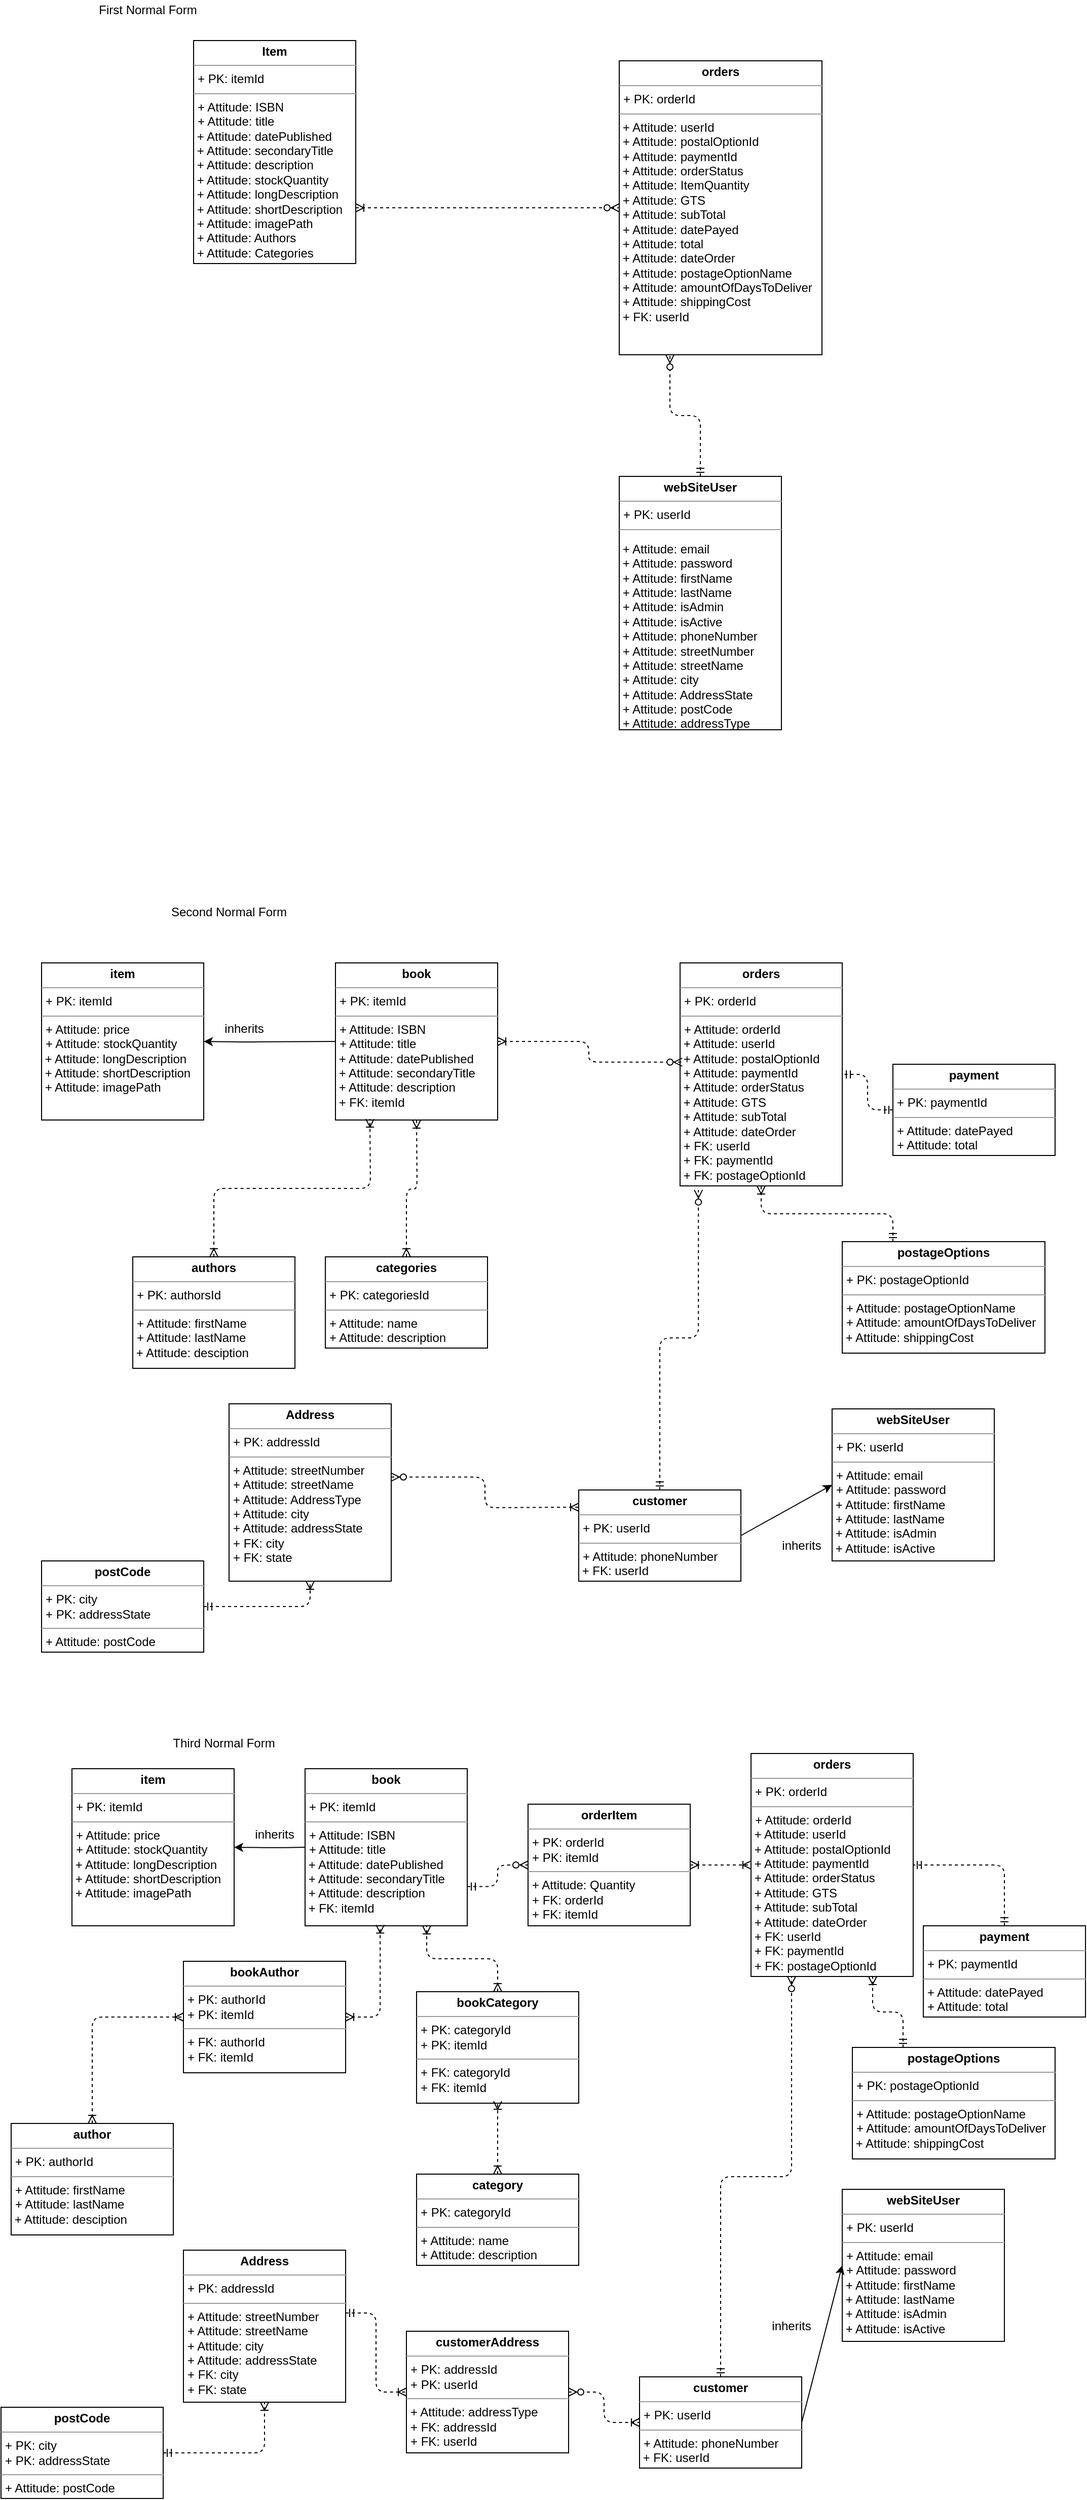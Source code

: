 <mxfile version="10.6.0"><diagram name="Page-1" id="2ca16b54-16f6-2749-3443-fa8db7711227"><mxGraphModel dx="1204" dy="1580" grid="1" gridSize="10" guides="1" tooltips="1" connect="1" arrows="1" fold="1" page="1" pageScale="1" pageWidth="1100" pageHeight="850" background="#ffffff" math="0" shadow="0"><root><mxCell id="0"/><mxCell id="1" parent="0"/><mxCell id="viHj2WIHtbkdUubzyHiE-12" value="&lt;p style=&quot;margin: 0px ; margin-top: 4px ; text-align: center&quot;&gt;&lt;b&gt;Item&lt;/b&gt;&lt;/p&gt;&lt;hr size=&quot;1&quot;&gt;&lt;p style=&quot;margin: 0px ; margin-left: 4px&quot;&gt;+ PK: itemId&lt;/p&gt;&lt;hr size=&quot;1&quot;&gt;&lt;p style=&quot;margin: 0px ; margin-left: 4px&quot;&gt;+ Attitude: ISBN&lt;/p&gt;&lt;p style=&quot;margin: 0px ; margin-left: 4px&quot;&gt;&lt;span&gt;+ Attitude: title&lt;/span&gt;&lt;/p&gt;&amp;nbsp;+ Attitude: datePublished&lt;br&gt;&amp;nbsp;+ Attitude: secondaryTitle&lt;br&gt;&lt;span&gt;&amp;nbsp;+ Attitude: description&lt;br&gt;&lt;/span&gt;&lt;span&gt;&amp;nbsp;+ Attitude: stockQuantity&lt;/span&gt;&lt;span&gt;&lt;br&gt;&lt;/span&gt;&amp;nbsp;+ Attitude: longDescription&lt;br&gt;&amp;nbsp;+ Attitude: shortDescription&lt;br&gt;&amp;nbsp;+ Attitude: imagePath&lt;span&gt;&lt;br&gt;&lt;/span&gt;&lt;span&gt;&amp;nbsp;+ Attitude: Authors&lt;br&gt;&amp;nbsp;+ Attitude: Categories&lt;br&gt;&lt;/span&gt;&amp;nbsp;&lt;br&gt;" style="verticalAlign=top;align=left;overflow=fill;fontSize=12;fontFamily=Helvetica;html=1;" parent="1" vertex="1"><mxGeometry x="220" y="-780" width="160" height="220" as="geometry"/></mxCell><mxCell id="viHj2WIHtbkdUubzyHiE-16" value="&lt;p style=&quot;margin: 0px ; margin-top: 4px ; text-align: center&quot;&gt;&lt;b&gt;webSiteUser&lt;/b&gt;&lt;br&gt;&lt;/p&gt;&lt;hr size=&quot;1&quot;&gt;&lt;p style=&quot;margin: 0px ; margin-left: 4px&quot;&gt;+ PK: userId&lt;/p&gt;&lt;hr size=&quot;1&quot;&gt;&lt;p&gt;&lt;/p&gt;&lt;div&gt;&lt;b&gt;&amp;nbsp;&lt;/b&gt;+ Attitude: email&lt;/div&gt;&lt;div&gt;&amp;nbsp;+ Attitude: password&lt;/div&gt;&lt;div&gt;&amp;nbsp;+ Attitude: firstName&lt;/div&gt;&lt;div&gt;&amp;nbsp;+ Attitude: lastName&lt;/div&gt;&lt;div&gt;&amp;nbsp;+ Attitude: isAdmin&lt;/div&gt;&lt;div&gt;&amp;nbsp;+ Attitude: isActive&lt;/div&gt;&lt;div&gt;&amp;nbsp;+ Attitude: phoneNumber&lt;/div&gt;&lt;div&gt;&amp;nbsp;+ Attitude: streetNumber&lt;/div&gt;&lt;div&gt;&amp;nbsp;+ Attitude: streetName&lt;/div&gt;&lt;div&gt;&amp;nbsp;+ Attitude: city&lt;/div&gt;&lt;div&gt;&amp;nbsp;+ Attitude: AddressState&lt;/div&gt;&lt;div&gt;&amp;nbsp;+ Attitude: postCode&lt;/div&gt;&lt;div&gt;&amp;nbsp;+ Attitude: addressType&lt;/div&gt;" style="verticalAlign=top;align=left;overflow=fill;fontSize=12;fontFamily=Helvetica;html=1;" parent="1" vertex="1"><mxGeometry x="640" y="-350" width="160" height="250" as="geometry"/></mxCell><mxCell id="viHj2WIHtbkdUubzyHiE-21" value="&lt;p style=&quot;margin: 0px ; margin-top: 4px ; text-align: center&quot;&gt;&lt;b&gt;orders&lt;/b&gt;&lt;/p&gt;&lt;hr size=&quot;1&quot;&gt;&lt;p style=&quot;margin: 0px ; margin-left: 4px&quot;&gt;+ PK: orderId&lt;/p&gt;&lt;hr size=&quot;1&quot;&gt;&lt;p style=&quot;margin: 0px ; margin-left: 4px&quot;&gt;&lt;/p&gt;&lt;div&gt;&amp;nbsp;&lt;span&gt;+ Attitude: userId&lt;/span&gt;&lt;/div&gt;&lt;div&gt;&amp;nbsp;+ Attitude: postalOptionId&lt;/div&gt;&lt;div&gt;&amp;nbsp;+ Attitude: paymentId&amp;nbsp;&lt;/div&gt;&lt;div&gt;&amp;nbsp;+ Attitude: orderStatus&lt;/div&gt;&lt;div&gt;&amp;nbsp;+ Attitude: ItemQuantity&lt;/div&gt;&lt;div&gt;&amp;nbsp;+ Attitude: GTS&lt;/div&gt;&lt;div&gt;&amp;nbsp;+ Attitude: subTotal&lt;/div&gt;&lt;div&gt;&lt;span&gt;&amp;nbsp;+ Attitude: datePayed&lt;/span&gt;&lt;/div&gt;&lt;div&gt;&lt;span&gt;&amp;nbsp;+ Attitude: total&lt;/span&gt;&lt;/div&gt;&lt;div&gt;&amp;nbsp;+ Attitude: dateOrder&lt;/div&gt;&lt;div&gt;&amp;nbsp;+ Attitude: postageOptionName&lt;/div&gt;&lt;div&gt;&amp;nbsp;+ Attitude: amountOfDaysToDeliver&lt;/div&gt;&lt;div&gt;&amp;nbsp;+ Attitude: shippingCost&lt;/div&gt;&lt;div&gt;&amp;nbsp;+ FK: userId&lt;/div&gt;&lt;br&gt;" style="verticalAlign=top;align=left;overflow=fill;fontSize=12;fontFamily=Helvetica;html=1;" parent="1" vertex="1"><mxGeometry x="640" y="-760" width="200" height="290" as="geometry"/></mxCell><mxCell id="viHj2WIHtbkdUubzyHiE-30" style="edgeStyle=orthogonalEdgeStyle;html=1;dashed=1;labelBackgroundColor=none;startArrow=ERmandOne;endArrow=ERzeroToMany;fontFamily=Verdana;fontSize=12;align=left;entryX=0.25;entryY=1;entryDx=0;entryDy=0;exitX=0.5;exitY=0;exitDx=0;exitDy=0;endFill=1;startFill=0;" parent="1" source="viHj2WIHtbkdUubzyHiE-16" target="viHj2WIHtbkdUubzyHiE-21" edge="1"><mxGeometry relative="1" as="geometry"><mxPoint x="555" y="-475" as="sourcePoint"/><mxPoint x="745" y="-505" as="targetPoint"/></mxGeometry></mxCell><mxCell id="viHj2WIHtbkdUubzyHiE-36" style="edgeStyle=orthogonalEdgeStyle;html=1;dashed=1;labelBackgroundColor=none;startArrow=ERoneToMany;endArrow=ERzeroToMany;fontFamily=Verdana;fontSize=12;align=left;entryX=0;entryY=0.5;entryDx=0;entryDy=0;exitX=1;exitY=0.75;exitDx=0;exitDy=0;startFill=0;endFill=1;" parent="1" source="viHj2WIHtbkdUubzyHiE-12" target="viHj2WIHtbkdUubzyHiE-21" edge="1"><mxGeometry relative="1" as="geometry"><mxPoint x="350" y="-310" as="sourcePoint"/><mxPoint x="540" y="-340" as="targetPoint"/></mxGeometry></mxCell><mxCell id="viHj2WIHtbkdUubzyHiE-45" value="First Normal Form" style="text;html=1;strokeColor=none;fillColor=none;align=center;verticalAlign=middle;whiteSpace=wrap;rounded=0;" parent="1" vertex="1"><mxGeometry x="70" y="-820" width="210" height="20" as="geometry"/></mxCell><mxCell id="viHj2WIHtbkdUubzyHiE-51" value="Second Normal Form" style="text;html=1;strokeColor=none;fillColor=none;align=center;verticalAlign=middle;whiteSpace=wrap;rounded=0;" parent="1" vertex="1"><mxGeometry x="150" y="70" width="210" height="20" as="geometry"/></mxCell><mxCell id="viHj2WIHtbkdUubzyHiE-78" style="edgeStyle=orthogonalEdgeStyle;html=1;dashed=1;labelBackgroundColor=none;startArrow=ERoneToMany;endArrow=ERoneToMany;fontFamily=Verdana;fontSize=12;align=left;entryX=0.75;entryY=1;entryDx=0;entryDy=0;endFill=0;startFill=0;" parent="1" source="viHj2WIHtbkdUubzyHiE-83" edge="1"><mxGeometry relative="1" as="geometry"><mxPoint x="395" y="685" as="sourcePoint"/><mxPoint x="440" y="285" as="targetPoint"/></mxGeometry></mxCell><mxCell id="viHj2WIHtbkdUubzyHiE-81" value="&lt;p style=&quot;margin: 0px ; margin-top: 4px ; text-align: center&quot;&gt;&lt;b&gt;book&lt;/b&gt;&lt;/p&gt;&lt;hr size=&quot;1&quot;&gt;&lt;p style=&quot;margin: 0px ; margin-left: 4px&quot;&gt;+ PK: itemId&lt;/p&gt;&lt;hr size=&quot;1&quot;&gt;&lt;p style=&quot;margin: 0px ; margin-left: 4px&quot;&gt;+ Attitude: ISBN&lt;/p&gt;&lt;p style=&quot;margin: 0px ; margin-left: 4px&quot;&gt;&lt;span&gt;+ Attitude: title&lt;/span&gt;&lt;/p&gt;&amp;nbsp;+ Attitude: datePublished&lt;br&gt;&amp;nbsp;+ Attitude: secondaryTitle&lt;br&gt;&lt;span&gt;&amp;nbsp;+ Attitude: description&lt;br&gt;&lt;/span&gt;&amp;nbsp;+ FK: itemId&lt;br&gt;" style="verticalAlign=top;align=left;overflow=fill;fontSize=12;fontFamily=Helvetica;html=1;" parent="1" vertex="1"><mxGeometry x="360" y="130" width="160" height="155" as="geometry"/></mxCell><mxCell id="viHj2WIHtbkdUubzyHiE-82" value="&lt;p style=&quot;margin: 0px ; margin-top: 4px ; text-align: center&quot;&gt;&lt;b&gt;authors&lt;/b&gt;&lt;/p&gt;&lt;hr size=&quot;1&quot;&gt;&lt;p style=&quot;margin: 0px ; margin-left: 4px&quot;&gt;+ PK: authorsId&lt;/p&gt;&lt;hr size=&quot;1&quot;&gt;&lt;p style=&quot;margin: 0px ; margin-left: 4px&quot;&gt;+ Attitude: firstName&lt;/p&gt;&lt;p style=&quot;margin: 0px ; margin-left: 4px&quot;&gt;&lt;span&gt;+ Attitude: lastName&lt;/span&gt;&lt;/p&gt;&amp;nbsp;+ Attitude: desciption&lt;br&gt;&lt;br&gt;" style="verticalAlign=top;align=left;overflow=fill;fontSize=12;fontFamily=Helvetica;html=1;" parent="1" vertex="1"><mxGeometry x="160" y="420" width="160" height="110" as="geometry"/></mxCell><mxCell id="viHj2WIHtbkdUubzyHiE-83" value="&lt;p style=&quot;margin: 0px ; margin-top: 4px ; text-align: center&quot;&gt;&lt;b&gt;categories&lt;/b&gt;&lt;/p&gt;&lt;hr size=&quot;1&quot;&gt;&lt;p style=&quot;margin: 0px ; margin-left: 4px&quot;&gt;+ PK: categoriesId&lt;/p&gt;&lt;hr size=&quot;1&quot;&gt;&lt;p style=&quot;margin: 0px ; margin-left: 4px&quot;&gt;+ Attitude: name&lt;/p&gt;&lt;p style=&quot;margin: 0px ; margin-left: 4px&quot;&gt;&lt;span&gt;+ Attitude: description&lt;/span&gt;&lt;/p&gt;&lt;br&gt;" style="verticalAlign=top;align=left;overflow=fill;fontSize=12;fontFamily=Helvetica;html=1;" parent="1" vertex="1"><mxGeometry x="350" y="420" width="160" height="90" as="geometry"/></mxCell><mxCell id="viHj2WIHtbkdUubzyHiE-86" value="&lt;p style=&quot;margin: 0px ; margin-top: 4px ; text-align: center&quot;&gt;&lt;b&gt;postageOptions&lt;/b&gt;&lt;/p&gt;&lt;hr size=&quot;1&quot;&gt;&lt;p style=&quot;margin: 0px ; margin-left: 4px&quot;&gt;+ PK: postageOptionId&lt;/p&gt;&lt;hr size=&quot;1&quot;&gt;&lt;p style=&quot;margin: 0px ; margin-left: 4px&quot;&gt;+ Attitude: postageOptionName&lt;/p&gt;&lt;p style=&quot;margin: 0px ; margin-left: 4px&quot;&gt;&lt;span&gt;+ Attitude: amountOfDaysToDeliver&lt;/span&gt;&lt;/p&gt;&amp;nbsp;+ Attitude: shippingCost&lt;br&gt;" style="verticalAlign=top;align=left;overflow=fill;fontSize=12;fontFamily=Helvetica;html=1;" parent="1" vertex="1"><mxGeometry x="860" y="405" width="200" height="110" as="geometry"/></mxCell><mxCell id="viHj2WIHtbkdUubzyHiE-87" value="&lt;p style=&quot;margin: 0px ; margin-top: 4px ; text-align: center&quot;&gt;&lt;b&gt;postCode&lt;/b&gt;&lt;/p&gt;&lt;hr size=&quot;1&quot;&gt;&lt;p style=&quot;margin: 0px ; margin-left: 4px&quot;&gt;+ PK: city&lt;/p&gt;&lt;p style=&quot;margin: 0px ; margin-left: 4px&quot;&gt;+ PK: addressState&lt;/p&gt;&lt;hr size=&quot;1&quot;&gt;&lt;p style=&quot;margin: 0px ; margin-left: 4px&quot;&gt;+ Attitude: postCode&lt;/p&gt;&lt;br&gt;" style="verticalAlign=top;align=left;overflow=fill;fontSize=12;fontFamily=Helvetica;html=1;" parent="1" vertex="1"><mxGeometry x="70" y="720" width="160" height="90" as="geometry"/></mxCell><mxCell id="viHj2WIHtbkdUubzyHiE-88" value="&lt;p style=&quot;margin: 0px ; margin-top: 4px ; text-align: center&quot;&gt;&lt;b&gt;Address&lt;/b&gt;&lt;/p&gt;&lt;hr size=&quot;1&quot;&gt;&lt;p style=&quot;margin: 0px ; margin-left: 4px&quot;&gt;+ PK: addressId&lt;/p&gt;&lt;hr size=&quot;1&quot;&gt;&lt;p style=&quot;margin: 0px ; margin-left: 4px&quot;&gt;+ Attitude: streetNumber&lt;/p&gt;&lt;p style=&quot;margin: 0px ; margin-left: 4px&quot;&gt;&lt;span&gt;+ Attitude: streetName&lt;/span&gt;&lt;/p&gt;&lt;p style=&quot;margin: 0px ; margin-left: 4px&quot;&gt;&lt;span&gt;+ Attitude: AddressType&lt;/span&gt;&lt;/p&gt;&lt;p style=&quot;margin: 0px ; margin-left: 4px&quot;&gt;&lt;span&gt;+ Attitude: city&lt;/span&gt;&lt;/p&gt;&lt;p style=&quot;margin: 0px ; margin-left: 4px&quot;&gt;&lt;span&gt;+ Attitude: addressState&lt;/span&gt;&lt;/p&gt;&lt;p style=&quot;margin: 0px ; margin-left: 4px&quot;&gt;&lt;span&gt;+ FK: city&lt;/span&gt;&lt;/p&gt;&lt;p style=&quot;margin: 0px ; margin-left: 4px&quot;&gt;&lt;span&gt;+ FK: state&lt;/span&gt;&lt;/p&gt;&lt;p&gt;&lt;span&gt;&lt;br&gt;&lt;/span&gt;&lt;/p&gt;&lt;br&gt;" style="verticalAlign=top;align=left;overflow=fill;fontSize=12;fontFamily=Helvetica;html=1;" parent="1" vertex="1"><mxGeometry x="255" y="565" width="160" height="175" as="geometry"/></mxCell><mxCell id="viHj2WIHtbkdUubzyHiE-89" value="&lt;p style=&quot;margin: 0px ; margin-top: 4px ; text-align: center&quot;&gt;&lt;b&gt;orders&lt;/b&gt;&lt;/p&gt;&lt;hr size=&quot;1&quot;&gt;&lt;p style=&quot;margin: 0px ; margin-left: 4px&quot;&gt;+ PK: orderId&lt;/p&gt;&lt;hr size=&quot;1&quot;&gt;&lt;p style=&quot;margin: 0px ; margin-left: 4px&quot;&gt;+ Attitude: orderId&lt;/p&gt;&amp;nbsp;+ Attitude:&amp;nbsp;&lt;span&gt;userId&lt;br&gt;&amp;nbsp;+ Attitude: postalOptionId&lt;br&gt;&lt;/span&gt;&amp;nbsp;+ Attitude:&amp;nbsp;paymentId&amp;nbsp;&lt;span&gt;&lt;br&gt;&lt;/span&gt;&lt;span&gt;&amp;nbsp;+ Attitude: orderStatus&lt;/span&gt;&lt;span&gt;&lt;br&gt;&lt;/span&gt;&amp;nbsp;+ Attitude: GTS&lt;br&gt;&amp;nbsp;+ Attitude: subTotal&lt;br&gt;&lt;span&gt;&amp;nbsp;+ Attitude: dateOrder&lt;br&gt;&lt;/span&gt;&amp;nbsp;+ FK: userId&lt;br&gt;&amp;nbsp;+ FK: paymentId&lt;br&gt;&amp;nbsp;+ FK: postageOptionId&lt;br&gt;" style="verticalAlign=top;align=left;overflow=fill;fontSize=12;fontFamily=Helvetica;html=1;" parent="1" vertex="1"><mxGeometry x="700" y="130" width="160" height="220" as="geometry"/></mxCell><mxCell id="viHj2WIHtbkdUubzyHiE-93" style="edgeStyle=orthogonalEdgeStyle;html=1;dashed=1;labelBackgroundColor=none;startArrow=ERmandOne;endArrow=ERzeroToMany;fontFamily=Verdana;fontSize=12;align=left;entryX=0.113;entryY=1.018;entryDx=0;entryDy=0;exitX=0.5;exitY=0;exitDx=0;exitDy=0;endFill=1;startFill=0;entryPerimeter=0;" parent="1" source="viHj2WIHtbkdUubzyHiE-163" target="viHj2WIHtbkdUubzyHiE-89" edge="1"><mxGeometry relative="1" as="geometry"><mxPoint x="680" y="625" as="sourcePoint"/><mxPoint x="800" y="335" as="targetPoint"/></mxGeometry></mxCell><mxCell id="viHj2WIHtbkdUubzyHiE-95" style="edgeStyle=orthogonalEdgeStyle;html=1;dashed=1;labelBackgroundColor=none;startArrow=ERoneToMany;endArrow=ERoneToMany;fontFamily=Verdana;fontSize=12;align=left;exitX=0.5;exitY=0;exitDx=0;exitDy=0;entryX=0.463;entryY=0.994;entryDx=0;entryDy=0;entryPerimeter=0;startFill=0;endFill=0;" parent="1" source="viHj2WIHtbkdUubzyHiE-82" edge="1"><mxGeometry relative="1" as="geometry"><mxPoint x="200" y="355" as="sourcePoint"/><mxPoint x="394" y="284" as="targetPoint"/></mxGeometry></mxCell><mxCell id="viHj2WIHtbkdUubzyHiE-96" style="edgeStyle=orthogonalEdgeStyle;html=1;dashed=1;labelBackgroundColor=none;startArrow=ERmandOne;endArrow=ERoneToMany;fontFamily=Verdana;fontSize=12;align=left;exitX=1;exitY=0.5;exitDx=0;exitDy=0;entryX=0.5;entryY=1;entryDx=0;entryDy=0;endFill=0;" parent="1" source="viHj2WIHtbkdUubzyHiE-87" target="viHj2WIHtbkdUubzyHiE-88" edge="1"><mxGeometry relative="1" as="geometry"><mxPoint x="400" y="605" as="sourcePoint"/><mxPoint x="590" y="575" as="targetPoint"/></mxGeometry></mxCell><mxCell id="viHj2WIHtbkdUubzyHiE-97" style="edgeStyle=orthogonalEdgeStyle;html=1;dashed=1;labelBackgroundColor=none;startArrow=ERzeroToMany;endArrow=ERoneToMany;fontFamily=Verdana;fontSize=12;align=left;exitX=1;exitY=0.413;exitDx=0;exitDy=0;exitPerimeter=0;startFill=1;endFill=0;" parent="1" source="viHj2WIHtbkdUubzyHiE-88" edge="1"><mxGeometry relative="1" as="geometry"><mxPoint x="610" y="790" as="sourcePoint"/><mxPoint x="600" y="667" as="targetPoint"/></mxGeometry></mxCell><mxCell id="viHj2WIHtbkdUubzyHiE-99" style="edgeStyle=orthogonalEdgeStyle;html=1;dashed=1;labelBackgroundColor=none;startArrow=ERoneToMany;endArrow=ERzeroToMany;fontFamily=Verdana;fontSize=12;align=left;entryX=0.013;entryY=0.445;entryDx=0;entryDy=0;startFill=0;endFill=1;entryPerimeter=0;" parent="1" source="viHj2WIHtbkdUubzyHiE-81" target="viHj2WIHtbkdUubzyHiE-89" edge="1"><mxGeometry relative="1" as="geometry"><mxPoint x="530" y="225" as="sourcePoint"/><mxPoint x="810" y="204" as="targetPoint"/></mxGeometry></mxCell><mxCell id="viHj2WIHtbkdUubzyHiE-100" style="edgeStyle=orthogonalEdgeStyle;html=1;dashed=1;labelBackgroundColor=none;startArrow=ERmandOne;endArrow=ERoneToMany;fontFamily=Verdana;fontSize=12;align=left;entryX=0.5;entryY=1;entryDx=0;entryDy=0;exitX=0.25;exitY=0;exitDx=0;exitDy=0;startFill=0;" parent="1" source="viHj2WIHtbkdUubzyHiE-86" target="viHj2WIHtbkdUubzyHiE-89" edge="1"><mxGeometry relative="1" as="geometry"><mxPoint x="690" y="635" as="sourcePoint"/><mxPoint x="880" y="335" as="targetPoint"/></mxGeometry></mxCell><mxCell id="viHj2WIHtbkdUubzyHiE-105" value="Third Normal Form" style="text;html=1;strokeColor=none;fillColor=none;align=center;verticalAlign=middle;whiteSpace=wrap;rounded=0;" parent="1" vertex="1"><mxGeometry x="145" y="890" width="210" height="20" as="geometry"/></mxCell><mxCell id="viHj2WIHtbkdUubzyHiE-106" style="edgeStyle=orthogonalEdgeStyle;html=1;dashed=1;labelBackgroundColor=none;startArrow=ERoneToMany;endArrow=ERoneToMany;fontFamily=Verdana;fontSize=12;align=left;entryX=0.75;entryY=1;entryDx=0;entryDy=0;endFill=0;startFill=0;exitX=0.5;exitY=0;exitDx=0;exitDy=0;" parent="1" source="viHj2WIHtbkdUubzyHiE-121" target="viHj2WIHtbkdUubzyHiE-109" edge="1"><mxGeometry relative="1" as="geometry"><mxPoint x="460" y="1270" as="sourcePoint"/><mxPoint x="595" y="1450" as="targetPoint"/></mxGeometry></mxCell><mxCell id="viHj2WIHtbkdUubzyHiE-108" value="&lt;p style=&quot;margin: 0px ; margin-top: 4px ; text-align: center&quot;&gt;&lt;b&gt;item&lt;/b&gt;&lt;/p&gt;&lt;hr size=&quot;1&quot;&gt;&lt;p style=&quot;margin: 0px ; margin-left: 4px&quot;&gt;+ PK: itemId&lt;/p&gt;&lt;hr size=&quot;1&quot;&gt;&lt;p style=&quot;margin: 0px ; margin-left: 4px&quot;&gt;+ Attitude: price&lt;/p&gt;&lt;p style=&quot;margin: 0px ; margin-left: 4px&quot;&gt;&lt;span&gt;+ Attitude: stockQuantity&lt;/span&gt;&lt;/p&gt;&amp;nbsp;+ Attitude: longDescription&lt;br&gt;&amp;nbsp;+ Attitude: shortDescription&lt;br&gt;&lt;span&gt;&amp;nbsp;+ Attitude: imagePath&lt;/span&gt;&lt;br&gt;" style="verticalAlign=top;align=left;overflow=fill;fontSize=12;fontFamily=Helvetica;html=1;" parent="1" vertex="1"><mxGeometry x="100" y="925" width="160" height="155" as="geometry"/></mxCell><mxCell id="viHj2WIHtbkdUubzyHiE-109" value="&lt;p style=&quot;margin: 0px ; margin-top: 4px ; text-align: center&quot;&gt;&lt;b&gt;book&lt;/b&gt;&lt;/p&gt;&lt;hr size=&quot;1&quot;&gt;&lt;p style=&quot;margin: 0px ; margin-left: 4px&quot;&gt;+ PK: itemId&lt;/p&gt;&lt;hr size=&quot;1&quot;&gt;&lt;p style=&quot;margin: 0px ; margin-left: 4px&quot;&gt;+ Attitude: ISBN&lt;/p&gt;&lt;p style=&quot;margin: 0px ; margin-left: 4px&quot;&gt;&lt;span&gt;+ Attitude: title&lt;/span&gt;&lt;/p&gt;&amp;nbsp;+ Attitude: datePublished&lt;br&gt;&amp;nbsp;+ Attitude: secondaryTitle&lt;br&gt;&lt;span&gt;&amp;nbsp;+ Attitude: description&lt;br&gt;&lt;/span&gt;&amp;nbsp;+ FK: itemId&lt;br&gt;" style="verticalAlign=top;align=left;overflow=fill;fontSize=12;fontFamily=Helvetica;html=1;" parent="1" vertex="1"><mxGeometry x="330" y="925" width="160" height="155" as="geometry"/></mxCell><mxCell id="viHj2WIHtbkdUubzyHiE-110" value="&lt;p style=&quot;margin: 0px ; margin-top: 4px ; text-align: center&quot;&gt;&lt;b&gt;author&lt;/b&gt;&lt;/p&gt;&lt;hr size=&quot;1&quot;&gt;&lt;p style=&quot;margin: 0px ; margin-left: 4px&quot;&gt;+ PK: authorId&lt;/p&gt;&lt;hr size=&quot;1&quot;&gt;&lt;p style=&quot;margin: 0px ; margin-left: 4px&quot;&gt;+ Attitude: firstName&lt;/p&gt;&lt;p style=&quot;margin: 0px ; margin-left: 4px&quot;&gt;&lt;span&gt;+ Attitude: lastName&lt;/span&gt;&lt;/p&gt;&amp;nbsp;+ Attitude: desciption&lt;br&gt;&lt;br&gt;" style="verticalAlign=top;align=left;overflow=fill;fontSize=12;fontFamily=Helvetica;html=1;" parent="1" vertex="1"><mxGeometry x="40" y="1275" width="160" height="110" as="geometry"/></mxCell><mxCell id="viHj2WIHtbkdUubzyHiE-111" value="&lt;p style=&quot;margin: 0px ; margin-top: 4px ; text-align: center&quot;&gt;&lt;b&gt;category&lt;/b&gt;&lt;/p&gt;&lt;hr size=&quot;1&quot;&gt;&lt;p style=&quot;margin: 0px ; margin-left: 4px&quot;&gt;+ PK: categoryId&lt;/p&gt;&lt;hr size=&quot;1&quot;&gt;&lt;p style=&quot;margin: 0px ; margin-left: 4px&quot;&gt;+ Attitude: name&lt;/p&gt;&lt;p style=&quot;margin: 0px ; margin-left: 4px&quot;&gt;&lt;span&gt;+ Attitude: description&lt;/span&gt;&lt;/p&gt;&lt;br&gt;" style="verticalAlign=top;align=left;overflow=fill;fontSize=12;fontFamily=Helvetica;html=1;" parent="1" vertex="1"><mxGeometry x="440" y="1325" width="160" height="90" as="geometry"/></mxCell><mxCell id="viHj2WIHtbkdUubzyHiE-112" value="&lt;p style=&quot;margin: 0px ; margin-top: 4px ; text-align: center&quot;&gt;&lt;b&gt;webSiteUser&lt;/b&gt;&lt;/p&gt;&lt;hr size=&quot;1&quot;&gt;&lt;p style=&quot;margin: 0px ; margin-left: 4px&quot;&gt;+ PK: userId&lt;/p&gt;&lt;hr size=&quot;1&quot;&gt;&lt;p style=&quot;margin: 0px ; margin-left: 4px&quot;&gt;+ Attitude: email&lt;/p&gt;&lt;p style=&quot;margin: 0px ; margin-left: 4px&quot;&gt;&lt;span&gt;+ Attitude: password&lt;/span&gt;&lt;/p&gt;&amp;nbsp;+ Attitude: firstName&lt;br&gt;&amp;nbsp;+ Attitude: lastName&lt;br&gt;&lt;span&gt;&amp;nbsp;+ Attitude: isAdmin&lt;br&gt;&lt;/span&gt;&amp;nbsp;+ Attitude: isActive&lt;br&gt;" style="verticalAlign=top;align=left;overflow=fill;fontSize=12;fontFamily=Helvetica;html=1;" parent="1" vertex="1"><mxGeometry x="860" y="1340" width="160" height="150" as="geometry"/></mxCell><mxCell id="viHj2WIHtbkdUubzyHiE-113" value="&lt;p style=&quot;margin: 0px ; margin-top: 4px ; text-align: center&quot;&gt;&lt;b&gt;customer&lt;/b&gt;&lt;/p&gt;&lt;hr size=&quot;1&quot;&gt;&lt;p style=&quot;margin: 0px ; margin-left: 4px&quot;&gt;+ PK: userId&lt;/p&gt;&lt;hr size=&quot;1&quot;&gt;&lt;p style=&quot;margin: 0px ; margin-left: 4px&quot;&gt;+ Attitude: phoneNumber&lt;/p&gt;&amp;nbsp;+ FK: userId&lt;br&gt;" style="verticalAlign=top;align=left;overflow=fill;fontSize=12;fontFamily=Helvetica;html=1;" parent="1" vertex="1"><mxGeometry x="660" y="1525" width="160" height="90" as="geometry"/></mxCell><mxCell id="viHj2WIHtbkdUubzyHiE-114" value="&lt;p style=&quot;margin: 0px ; margin-top: 4px ; text-align: center&quot;&gt;&lt;b&gt;postageOptions&lt;/b&gt;&lt;/p&gt;&lt;hr size=&quot;1&quot;&gt;&lt;p style=&quot;margin: 0px ; margin-left: 4px&quot;&gt;+ PK: postageOptionId&lt;/p&gt;&lt;hr size=&quot;1&quot;&gt;&lt;p style=&quot;margin: 0px ; margin-left: 4px&quot;&gt;+ Attitude: postageOptionName&lt;/p&gt;&lt;p style=&quot;margin: 0px ; margin-left: 4px&quot;&gt;&lt;span&gt;+ Attitude: amountOfDaysToDeliver&lt;/span&gt;&lt;/p&gt;&amp;nbsp;+ Attitude: shippingCost&lt;br&gt;" style="verticalAlign=top;align=left;overflow=fill;fontSize=12;fontFamily=Helvetica;html=1;" parent="1" vertex="1"><mxGeometry x="870" y="1200" width="200" height="110" as="geometry"/></mxCell><mxCell id="viHj2WIHtbkdUubzyHiE-115" value="&lt;p style=&quot;margin: 0px ; margin-top: 4px ; text-align: center&quot;&gt;&lt;b&gt;postCode&lt;/b&gt;&lt;/p&gt;&lt;hr size=&quot;1&quot;&gt;&lt;p style=&quot;margin: 0px ; margin-left: 4px&quot;&gt;+ PK: city&lt;/p&gt;&lt;p style=&quot;margin: 0px ; margin-left: 4px&quot;&gt;+ PK: addressState&lt;/p&gt;&lt;hr size=&quot;1&quot;&gt;&lt;p style=&quot;margin: 0px ; margin-left: 4px&quot;&gt;+ Attitude: postCode&lt;/p&gt;&lt;br&gt;" style="verticalAlign=top;align=left;overflow=fill;fontSize=12;fontFamily=Helvetica;html=1;" parent="1" vertex="1"><mxGeometry x="30" y="1555" width="160" height="90" as="geometry"/></mxCell><mxCell id="viHj2WIHtbkdUubzyHiE-116" value="&lt;p style=&quot;margin: 0px ; margin-top: 4px ; text-align: center&quot;&gt;&lt;b&gt;Address&lt;/b&gt;&lt;/p&gt;&lt;hr size=&quot;1&quot;&gt;&lt;p style=&quot;margin: 0px ; margin-left: 4px&quot;&gt;+ PK: addressId&lt;/p&gt;&lt;hr size=&quot;1&quot;&gt;&lt;p style=&quot;margin: 0px ; margin-left: 4px&quot;&gt;+ Attitude: streetNumber&lt;/p&gt;&lt;p style=&quot;margin: 0px ; margin-left: 4px&quot;&gt;&lt;span&gt;+ Attitude: streetName&lt;/span&gt;&lt;/p&gt;&lt;p style=&quot;margin: 0px ; margin-left: 4px&quot;&gt;&lt;span&gt;+ Attitude: city&lt;/span&gt;&lt;/p&gt;&lt;p style=&quot;margin: 0px ; margin-left: 4px&quot;&gt;&lt;span&gt;+ Attitude: addressState&lt;/span&gt;&lt;/p&gt;&lt;p style=&quot;margin: 0px ; margin-left: 4px&quot;&gt;&lt;span&gt;+ FK: city&lt;/span&gt;&lt;/p&gt;&lt;p style=&quot;margin: 0px ; margin-left: 4px&quot;&gt;&lt;span&gt;+ FK: state&lt;/span&gt;&lt;/p&gt;&lt;p&gt;&lt;span&gt;&lt;br&gt;&lt;/span&gt;&lt;/p&gt;&lt;br&gt;" style="verticalAlign=top;align=left;overflow=fill;fontSize=12;fontFamily=Helvetica;html=1;" parent="1" vertex="1"><mxGeometry x="210" y="1400" width="160" height="150" as="geometry"/></mxCell><mxCell id="viHj2WIHtbkdUubzyHiE-117" value="&lt;p style=&quot;margin: 0px ; margin-top: 4px ; text-align: center&quot;&gt;&lt;b&gt;orders&lt;/b&gt;&lt;/p&gt;&lt;hr size=&quot;1&quot;&gt;&lt;p style=&quot;margin: 0px ; margin-left: 4px&quot;&gt;+ PK: orderId&lt;/p&gt;&lt;hr size=&quot;1&quot;&gt;&lt;p style=&quot;margin: 0px ; margin-left: 4px&quot;&gt;+ Attitude: orderId&lt;/p&gt;&amp;nbsp;+ Attitude:&amp;nbsp;&lt;span&gt;userId&lt;br&gt;&amp;nbsp;+ Attitude: postalOptionId&lt;br&gt;&lt;/span&gt;&amp;nbsp;+ Attitude:&amp;nbsp;paymentId&amp;nbsp;&lt;span&gt;&lt;br&gt;&lt;/span&gt;&lt;span&gt;&amp;nbsp;+ Attitude: orderStatus&lt;/span&gt;&lt;span&gt;&lt;br&gt;&lt;/span&gt;&amp;nbsp;+ Attitude: GTS&lt;br&gt;&amp;nbsp;+ Attitude: subTotal&lt;br&gt;&lt;span&gt;&amp;nbsp;+ Attitude: dateOrder&lt;br&gt;&lt;/span&gt;&amp;nbsp;+ FK: userId&lt;br&gt;&amp;nbsp;+ FK: paymentId&lt;br&gt;&amp;nbsp;+ FK: postageOptionId&lt;br&gt;" style="verticalAlign=top;align=left;overflow=fill;fontSize=12;fontFamily=Helvetica;html=1;" parent="1" vertex="1"><mxGeometry x="770" y="910" width="160" height="220" as="geometry"/></mxCell><mxCell id="viHj2WIHtbkdUubzyHiE-118" value="&lt;p style=&quot;margin: 0px ; margin-top: 4px ; text-align: center&quot;&gt;&lt;b&gt;payment&lt;/b&gt;&lt;/p&gt;&lt;hr size=&quot;1&quot;&gt;&lt;p style=&quot;margin: 0px ; margin-left: 4px&quot;&gt;+ PK: paymentId&lt;/p&gt;&lt;hr size=&quot;1&quot;&gt;&lt;p style=&quot;margin: 0px ; margin-left: 4px&quot;&gt;+ Attitude: datePayed&lt;/p&gt;&lt;p style=&quot;margin: 0px ; margin-left: 4px&quot;&gt;&lt;span&gt;+ Attitude: total&lt;/span&gt;&lt;/p&gt;&amp;nbsp;&lt;br&gt;" style="verticalAlign=top;align=left;overflow=fill;fontSize=12;fontFamily=Helvetica;html=1;" parent="1" vertex="1"><mxGeometry x="940" y="1080" width="160" height="90" as="geometry"/></mxCell><mxCell id="viHj2WIHtbkdUubzyHiE-119" value="&lt;p style=&quot;margin: 0px ; margin-top: 4px ; text-align: center&quot;&gt;&lt;b&gt;orderItem&lt;/b&gt;&lt;/p&gt;&lt;hr size=&quot;1&quot;&gt;&lt;p style=&quot;margin: 0px ; margin-left: 4px&quot;&gt;+ PK: orderId&lt;/p&gt;&lt;p style=&quot;margin: 0px ; margin-left: 4px&quot;&gt;+ PK: itemId&lt;/p&gt;&lt;hr size=&quot;1&quot;&gt;&lt;p style=&quot;margin: 0px ; margin-left: 4px&quot;&gt;+ Attitude: Quantity&lt;/p&gt;&lt;p style=&quot;margin: 0px ; margin-left: 4px&quot;&gt;&lt;span&gt;+ FK: orderId&lt;/span&gt;&lt;/p&gt;&lt;p style=&quot;margin: 0px ; margin-left: 4px&quot;&gt;&lt;span&gt;+ FK: itemId&lt;/span&gt;&lt;/p&gt;&lt;p&gt;&lt;span&gt;&lt;br&gt;&lt;/span&gt;&lt;/p&gt;&lt;br&gt;" style="verticalAlign=top;align=left;overflow=fill;fontSize=12;fontFamily=Helvetica;html=1;" parent="1" vertex="1"><mxGeometry x="550" y="960" width="160" height="120" as="geometry"/></mxCell><mxCell id="viHj2WIHtbkdUubzyHiE-120" value="&lt;p style=&quot;margin: 0px ; margin-top: 4px ; text-align: center&quot;&gt;&lt;b&gt;customerAddress&lt;/b&gt;&lt;/p&gt;&lt;hr size=&quot;1&quot;&gt;&lt;p style=&quot;margin: 0px ; margin-left: 4px&quot;&gt;+ PK: addressId&lt;/p&gt;&lt;p style=&quot;margin: 0px ; margin-left: 4px&quot;&gt;+ PK: userId&lt;/p&gt;&lt;hr size=&quot;1&quot;&gt;&lt;p style=&quot;margin: 0px ; margin-left: 4px&quot;&gt;+ Attitude: addressType&lt;/p&gt;&lt;p style=&quot;margin: 0px ; margin-left: 4px&quot;&gt;&lt;span&gt;+ FK: addressId&lt;/span&gt;&lt;/p&gt;&lt;p style=&quot;margin: 0px ; margin-left: 4px&quot;&gt;&lt;span&gt;+ FK: userId&lt;/span&gt;&lt;/p&gt;&lt;p&gt;&lt;span&gt;&lt;br&gt;&lt;/span&gt;&lt;/p&gt;&lt;br&gt;" style="verticalAlign=top;align=left;overflow=fill;fontSize=12;fontFamily=Helvetica;html=1;" parent="1" vertex="1"><mxGeometry x="430" y="1480" width="160" height="120" as="geometry"/></mxCell><mxCell id="viHj2WIHtbkdUubzyHiE-121" value="&lt;p style=&quot;margin: 0px ; margin-top: 4px ; text-align: center&quot;&gt;&lt;b&gt;bookCategory&lt;/b&gt;&lt;/p&gt;&lt;hr size=&quot;1&quot;&gt;&lt;p style=&quot;margin: 0px ; margin-left: 4px&quot;&gt;+ PK: categoryId&lt;/p&gt;&lt;p style=&quot;margin: 0px ; margin-left: 4px&quot;&gt;+ PK: itemId&lt;/p&gt;&lt;hr size=&quot;1&quot;&gt;&lt;p style=&quot;margin: 0px ; margin-left: 4px&quot;&gt;&lt;span&gt;+ FK: categoryId&lt;/span&gt;&lt;br&gt;&lt;/p&gt;&lt;p style=&quot;margin: 0px ; margin-left: 4px&quot;&gt;&lt;span&gt;+ FK: itemId&lt;/span&gt;&lt;/p&gt;&lt;p&gt;&lt;span&gt;&lt;br&gt;&lt;/span&gt;&lt;/p&gt;&lt;br&gt;" style="verticalAlign=top;align=left;overflow=fill;fontSize=12;fontFamily=Helvetica;html=1;" parent="1" vertex="1"><mxGeometry x="440" y="1145" width="160" height="110" as="geometry"/></mxCell><mxCell id="viHj2WIHtbkdUubzyHiE-123" style="edgeStyle=orthogonalEdgeStyle;html=1;dashed=1;labelBackgroundColor=none;startArrow=ERmandOne;endArrow=ERzeroToMany;fontFamily=Verdana;fontSize=12;align=left;entryX=0.25;entryY=1;entryDx=0;entryDy=0;exitX=0.5;exitY=0;exitDx=0;exitDy=0;endFill=1;startFill=0;" parent="1" source="viHj2WIHtbkdUubzyHiE-113" target="viHj2WIHtbkdUubzyHiE-117" edge="1"><mxGeometry relative="1" as="geometry"><mxPoint x="565" y="1235" as="sourcePoint"/><mxPoint x="755" y="1205" as="targetPoint"/></mxGeometry></mxCell><mxCell id="viHj2WIHtbkdUubzyHiE-124" style="edgeStyle=orthogonalEdgeStyle;html=1;dashed=1;labelBackgroundColor=none;startArrow=ERmandOne;endArrow=ERmandOne;fontFamily=Verdana;fontSize=12;align=left;exitX=0.5;exitY=0;exitDx=0;exitDy=0;entryX=1;entryY=0.5;entryDx=0;entryDy=0;endFill=0;" parent="1" source="viHj2WIHtbkdUubzyHiE-118" target="viHj2WIHtbkdUubzyHiE-117" edge="1"><mxGeometry relative="1" as="geometry"><mxPoint x="405" y="1410" as="sourcePoint"/><mxPoint x="595" y="1380" as="targetPoint"/></mxGeometry></mxCell><mxCell id="viHj2WIHtbkdUubzyHiE-125" style="edgeStyle=orthogonalEdgeStyle;html=1;dashed=1;labelBackgroundColor=none;startArrow=ERoneToMany;endArrow=ERoneToMany;fontFamily=Verdana;fontSize=12;align=left;exitX=1;exitY=0.5;exitDx=0;exitDy=0;entryX=0.463;entryY=0.994;entryDx=0;entryDy=0;entryPerimeter=0;startFill=0;endFill=0;" parent="1" source="viHj2WIHtbkdUubzyHiE-138" target="viHj2WIHtbkdUubzyHiE-109" edge="1"><mxGeometry relative="1" as="geometry"><mxPoint x="210" y="1150" as="sourcePoint"/><mxPoint x="400" y="1120" as="targetPoint"/></mxGeometry></mxCell><mxCell id="viHj2WIHtbkdUubzyHiE-126" style="edgeStyle=orthogonalEdgeStyle;html=1;dashed=1;labelBackgroundColor=none;startArrow=ERmandOne;endArrow=ERoneToMany;fontFamily=Verdana;fontSize=12;align=left;exitX=1;exitY=0.5;exitDx=0;exitDy=0;entryX=0.5;entryY=1;entryDx=0;entryDy=0;endFill=0;" parent="1" source="viHj2WIHtbkdUubzyHiE-115" target="viHj2WIHtbkdUubzyHiE-116" edge="1"><mxGeometry relative="1" as="geometry"><mxPoint x="410" y="1400" as="sourcePoint"/><mxPoint x="600" y="1370" as="targetPoint"/></mxGeometry></mxCell><mxCell id="viHj2WIHtbkdUubzyHiE-127" style="edgeStyle=orthogonalEdgeStyle;html=1;dashed=1;labelBackgroundColor=none;startArrow=ERmandOne;endArrow=ERoneToMany;fontFamily=Verdana;fontSize=12;align=left;exitX=1;exitY=0.413;exitDx=0;exitDy=0;exitPerimeter=0;startFill=0;endFill=0;entryX=0;entryY=0.5;entryDx=0;entryDy=0;" parent="1" source="viHj2WIHtbkdUubzyHiE-116" target="viHj2WIHtbkdUubzyHiE-120" edge="1"><mxGeometry relative="1" as="geometry"><mxPoint x="620" y="1585" as="sourcePoint"/><mxPoint x="610" y="1462" as="targetPoint"/></mxGeometry></mxCell><mxCell id="viHj2WIHtbkdUubzyHiE-129" style="edgeStyle=orthogonalEdgeStyle;html=1;dashed=1;labelBackgroundColor=none;startArrow=ERmandOne;endArrow=ERzeroToMany;fontFamily=Verdana;fontSize=12;align=left;exitX=1;exitY=0.75;exitDx=0;exitDy=0;startFill=0;endFill=1;" parent="1" source="viHj2WIHtbkdUubzyHiE-109" target="viHj2WIHtbkdUubzyHiE-119" edge="1"><mxGeometry relative="1" as="geometry"><mxPoint x="360" y="1400" as="sourcePoint"/><mxPoint x="550" y="1370" as="targetPoint"/></mxGeometry></mxCell><mxCell id="viHj2WIHtbkdUubzyHiE-130" style="edgeStyle=orthogonalEdgeStyle;html=1;dashed=1;labelBackgroundColor=none;startArrow=ERmandOne;endArrow=ERoneToMany;fontFamily=Verdana;fontSize=12;align=left;entryX=0.75;entryY=1;entryDx=0;entryDy=0;exitX=0.25;exitY=0;exitDx=0;exitDy=0;startFill=0;" parent="1" source="viHj2WIHtbkdUubzyHiE-114" target="viHj2WIHtbkdUubzyHiE-117" edge="1"><mxGeometry relative="1" as="geometry"><mxPoint x="700" y="1430" as="sourcePoint"/><mxPoint x="820" y="1140" as="targetPoint"/></mxGeometry></mxCell><mxCell id="viHj2WIHtbkdUubzyHiE-134" value="&lt;p style=&quot;margin: 0px ; margin-top: 4px ; text-align: center&quot;&gt;&lt;b&gt;payment&lt;/b&gt;&lt;/p&gt;&lt;hr size=&quot;1&quot;&gt;&lt;p style=&quot;margin: 0px ; margin-left: 4px&quot;&gt;+ PK: paymentId&lt;/p&gt;&lt;hr size=&quot;1&quot;&gt;&lt;p style=&quot;margin: 0px ; margin-left: 4px&quot;&gt;+ Attitude: datePayed&lt;/p&gt;&lt;p style=&quot;margin: 0px ; margin-left: 4px&quot;&gt;&lt;span&gt;+ Attitude: total&lt;/span&gt;&lt;/p&gt;&amp;nbsp;&lt;br&gt;" style="verticalAlign=top;align=left;overflow=fill;fontSize=12;fontFamily=Helvetica;html=1;" parent="1" vertex="1"><mxGeometry x="910" y="230" width="160" height="90" as="geometry"/></mxCell><mxCell id="viHj2WIHtbkdUubzyHiE-135" style="edgeStyle=orthogonalEdgeStyle;html=1;dashed=1;labelBackgroundColor=none;startArrow=ERmandOne;endArrow=ERmandOne;fontFamily=Verdana;fontSize=12;align=left;exitX=0;exitY=0.5;exitDx=0;exitDy=0;entryX=1;entryY=0.5;entryDx=0;entryDy=0;endFill=0;" parent="1" source="viHj2WIHtbkdUubzyHiE-134" target="viHj2WIHtbkdUubzyHiE-89" edge="1"><mxGeometry relative="1" as="geometry"><mxPoint x="485" y="600" as="sourcePoint"/><mxPoint x="1010" y="210" as="targetPoint"/></mxGeometry></mxCell><mxCell id="viHj2WIHtbkdUubzyHiE-138" value="&lt;p style=&quot;margin: 0px ; margin-top: 4px ; text-align: center&quot;&gt;&lt;b&gt;bookAuthor&lt;/b&gt;&lt;/p&gt;&lt;hr size=&quot;1&quot;&gt;&lt;p style=&quot;margin: 0px ; margin-left: 4px&quot;&gt;+ PK: authorId&lt;/p&gt;&lt;p style=&quot;margin: 0px ; margin-left: 4px&quot;&gt;+ PK: itemId&lt;/p&gt;&lt;hr size=&quot;1&quot;&gt;&lt;p style=&quot;margin: 0px ; margin-left: 4px&quot;&gt;&lt;span&gt;+ FK: authorId&lt;/span&gt;&lt;br&gt;&lt;/p&gt;&lt;p style=&quot;margin: 0px ; margin-left: 4px&quot;&gt;&lt;span&gt;+ FK: itemId&lt;/span&gt;&lt;/p&gt;&lt;p&gt;&lt;span&gt;&lt;br&gt;&lt;/span&gt;&lt;/p&gt;&lt;br&gt;" style="verticalAlign=top;align=left;overflow=fill;fontSize=12;fontFamily=Helvetica;html=1;" parent="1" vertex="1"><mxGeometry x="210" y="1115" width="160" height="110" as="geometry"/></mxCell><mxCell id="viHj2WIHtbkdUubzyHiE-141" style="edgeStyle=orthogonalEdgeStyle;html=1;dashed=1;labelBackgroundColor=none;startArrow=ERoneToMany;endArrow=ERoneToMany;fontFamily=Verdana;fontSize=12;align=left;exitX=0.5;exitY=0;exitDx=0;exitDy=0;entryX=0;entryY=0.5;entryDx=0;entryDy=0;startFill=0;endFill=0;" parent="1" source="viHj2WIHtbkdUubzyHiE-110" target="viHj2WIHtbkdUubzyHiE-138" edge="1"><mxGeometry relative="1" as="geometry"><mxPoint x="380" y="1180" as="sourcePoint"/><mxPoint x="414" y="1089" as="targetPoint"/></mxGeometry></mxCell><mxCell id="viHj2WIHtbkdUubzyHiE-149" value="" style="endArrow=classic;html=1;entryX=1;entryY=0.5;entryDx=0;entryDy=0;exitX=0;exitY=0.5;exitDx=0;exitDy=0;" parent="1" source="viHj2WIHtbkdUubzyHiE-109" target="viHj2WIHtbkdUubzyHiE-108" edge="1"><mxGeometry width="50" height="50" relative="1" as="geometry"><mxPoint x="330" y="1670" as="sourcePoint"/><mxPoint x="380" y="1620" as="targetPoint"/><Array as="points"><mxPoint x="300" y="1003"/></Array></mxGeometry></mxCell><mxCell id="viHj2WIHtbkdUubzyHiE-151" value="inherits" style="text;html=1;strokeColor=none;fillColor=none;align=center;verticalAlign=middle;whiteSpace=wrap;rounded=0;" parent="1" vertex="1"><mxGeometry x="280" y="980" width="40" height="20" as="geometry"/></mxCell><mxCell id="viHj2WIHtbkdUubzyHiE-155" value="" style="endArrow=classic;html=1;exitX=1;exitY=0.5;exitDx=0;exitDy=0;entryX=0;entryY=0.5;entryDx=0;entryDy=0;" parent="1" source="viHj2WIHtbkdUubzyHiE-113" target="viHj2WIHtbkdUubzyHiE-112" edge="1"><mxGeometry width="50" height="50" relative="1" as="geometry"><mxPoint x="340" y="1013" as="sourcePoint"/><mxPoint x="800" y="1370" as="targetPoint"/><Array as="points"/></mxGeometry></mxCell><mxCell id="viHj2WIHtbkdUubzyHiE-157" style="edgeStyle=orthogonalEdgeStyle;html=1;dashed=1;labelBackgroundColor=none;startArrow=ERoneToMany;endArrow=ERoneToMany;fontFamily=Verdana;fontSize=12;align=left;exitX=0.5;exitY=0;exitDx=0;exitDy=0;startFill=0;endFill=0;" parent="1" source="viHj2WIHtbkdUubzyHiE-111" edge="1"><mxGeometry relative="1" as="geometry"><mxPoint x="130" y="1285" as="sourcePoint"/><mxPoint x="520" y="1253" as="targetPoint"/></mxGeometry></mxCell><mxCell id="viHj2WIHtbkdUubzyHiE-158" value="inherits" style="text;html=1;strokeColor=none;fillColor=none;align=center;verticalAlign=middle;whiteSpace=wrap;rounded=0;" parent="1" vertex="1"><mxGeometry x="790" y="1465" width="40" height="20" as="geometry"/></mxCell><mxCell id="viHj2WIHtbkdUubzyHiE-162" value="&lt;p style=&quot;margin: 0px ; margin-top: 4px ; text-align: center&quot;&gt;&lt;b&gt;webSiteUser&lt;/b&gt;&lt;br&gt;&lt;/p&gt;&lt;hr size=&quot;1&quot;&gt;&lt;p style=&quot;margin: 0px ; margin-left: 4px&quot;&gt;+ PK: userId&lt;/p&gt;&lt;hr size=&quot;1&quot;&gt;&lt;p style=&quot;margin: 0px ; margin-left: 4px&quot;&gt;+ Attitude: email&lt;/p&gt;&lt;p style=&quot;margin: 0px ; margin-left: 4px&quot;&gt;&lt;span&gt;+ Attitude: password&lt;/span&gt;&lt;/p&gt;&amp;nbsp;+ Attitude: firstName&lt;br&gt;&amp;nbsp;+ Attitude: lastName&lt;br&gt;&lt;span&gt;&amp;nbsp;+ Attitude: isAdmin&lt;br&gt;&lt;/span&gt;&amp;nbsp;+ Attitude: isActive&lt;br&gt;" style="verticalAlign=top;align=left;overflow=fill;fontSize=12;fontFamily=Helvetica;html=1;" parent="1" vertex="1"><mxGeometry x="850" y="570" width="160" height="150" as="geometry"/></mxCell><mxCell id="viHj2WIHtbkdUubzyHiE-163" value="&lt;p style=&quot;margin: 0px ; margin-top: 4px ; text-align: center&quot;&gt;&lt;b&gt;customer&lt;/b&gt;&lt;/p&gt;&lt;hr size=&quot;1&quot;&gt;&lt;p style=&quot;margin: 0px ; margin-left: 4px&quot;&gt;+ PK: userId&lt;/p&gt;&lt;hr size=&quot;1&quot;&gt;&lt;p style=&quot;margin: 0px ; margin-left: 4px&quot;&gt;+ Attitude: phoneNumber&lt;/p&gt;&amp;nbsp;+ FK: userId&lt;br&gt;" style="verticalAlign=top;align=left;overflow=fill;fontSize=12;fontFamily=Helvetica;html=1;" parent="1" vertex="1"><mxGeometry x="600" y="650" width="160" height="90" as="geometry"/></mxCell><mxCell id="viHj2WIHtbkdUubzyHiE-164" value="" style="endArrow=classic;html=1;exitX=1;exitY=0.5;exitDx=0;exitDy=0;entryX=0;entryY=0.5;entryDx=0;entryDy=0;" parent="1" source="viHj2WIHtbkdUubzyHiE-163" target="viHj2WIHtbkdUubzyHiE-162" edge="1"><mxGeometry width="50" height="50" relative="1" as="geometry"><mxPoint x="330" y="243" as="sourcePoint"/><mxPoint x="790" y="600" as="targetPoint"/><Array as="points"/></mxGeometry></mxCell><mxCell id="viHj2WIHtbkdUubzyHiE-165" value="inherits" style="text;html=1;strokeColor=none;fillColor=none;align=center;verticalAlign=middle;whiteSpace=wrap;rounded=0;" parent="1" vertex="1"><mxGeometry x="800" y="695" width="40" height="20" as="geometry"/></mxCell><mxCell id="viHj2WIHtbkdUubzyHiE-167" value="&lt;p style=&quot;margin: 0px ; margin-top: 4px ; text-align: center&quot;&gt;&lt;b&gt;item&lt;/b&gt;&lt;/p&gt;&lt;hr size=&quot;1&quot;&gt;&lt;p style=&quot;margin: 0px ; margin-left: 4px&quot;&gt;+ PK: itemId&lt;/p&gt;&lt;hr size=&quot;1&quot;&gt;&lt;p style=&quot;margin: 0px ; margin-left: 4px&quot;&gt;+ Attitude: price&lt;/p&gt;&lt;p style=&quot;margin: 0px ; margin-left: 4px&quot;&gt;&lt;span&gt;+ Attitude: stockQuantity&lt;/span&gt;&lt;/p&gt;&amp;nbsp;+ Attitude: longDescription&lt;br&gt;&amp;nbsp;+ Attitude: shortDescription&lt;br&gt;&lt;span&gt;&amp;nbsp;+ Attitude: imagePath&lt;/span&gt;&lt;br&gt;" style="verticalAlign=top;align=left;overflow=fill;fontSize=12;fontFamily=Helvetica;html=1;" parent="1" vertex="1"><mxGeometry x="70" y="130" width="160" height="155" as="geometry"/></mxCell><mxCell id="viHj2WIHtbkdUubzyHiE-168" value="" style="endArrow=classic;html=1;entryX=1;entryY=0.5;entryDx=0;entryDy=0;exitX=0;exitY=0.5;exitDx=0;exitDy=0;" parent="1" source="viHj2WIHtbkdUubzyHiE-81" target="viHj2WIHtbkdUubzyHiE-167" edge="1"><mxGeometry width="50" height="50" relative="1" as="geometry"><mxPoint x="300" y="208" as="sourcePoint"/><mxPoint x="350" y="825" as="targetPoint"/><Array as="points"><mxPoint x="270" y="208"/></Array></mxGeometry></mxCell><mxCell id="viHj2WIHtbkdUubzyHiE-169" value="inherits" style="text;html=1;strokeColor=none;fillColor=none;align=center;verticalAlign=middle;whiteSpace=wrap;rounded=0;" parent="1" vertex="1"><mxGeometry x="250" y="185" width="40" height="20" as="geometry"/></mxCell><mxCell id="viHj2WIHtbkdUubzyHiE-170" style="edgeStyle=orthogonalEdgeStyle;html=1;dashed=1;labelBackgroundColor=none;startArrow=ERzeroToMany;endArrow=ERoneToMany;fontFamily=Verdana;fontSize=12;align=left;exitX=1;exitY=0.5;exitDx=0;exitDy=0;startFill=1;endFill=0;entryX=0;entryY=0.5;entryDx=0;entryDy=0;" parent="1" source="viHj2WIHtbkdUubzyHiE-120" target="viHj2WIHtbkdUubzyHiE-113" edge="1"><mxGeometry relative="1" as="geometry"><mxPoint x="630" y="1436" as="sourcePoint"/><mxPoint x="690" y="1514" as="targetPoint"/></mxGeometry></mxCell><mxCell id="viHj2WIHtbkdUubzyHiE-172" style="edgeStyle=orthogonalEdgeStyle;html=1;dashed=1;labelBackgroundColor=none;startArrow=ERoneToMany;endArrow=ERoneToMany;fontFamily=Verdana;fontSize=12;align=left;exitX=1;exitY=0.5;exitDx=0;exitDy=0;startFill=0;endFill=0;entryX=0;entryY=0.5;entryDx=0;entryDy=0;" parent="1" source="viHj2WIHtbkdUubzyHiE-119" target="viHj2WIHtbkdUubzyHiE-117" edge="1"><mxGeometry relative="1" as="geometry"><mxPoint x="500" y="1051" as="sourcePoint"/><mxPoint x="560" y="1030" as="targetPoint"/></mxGeometry></mxCell></root></mxGraphModel></diagram></mxfile>